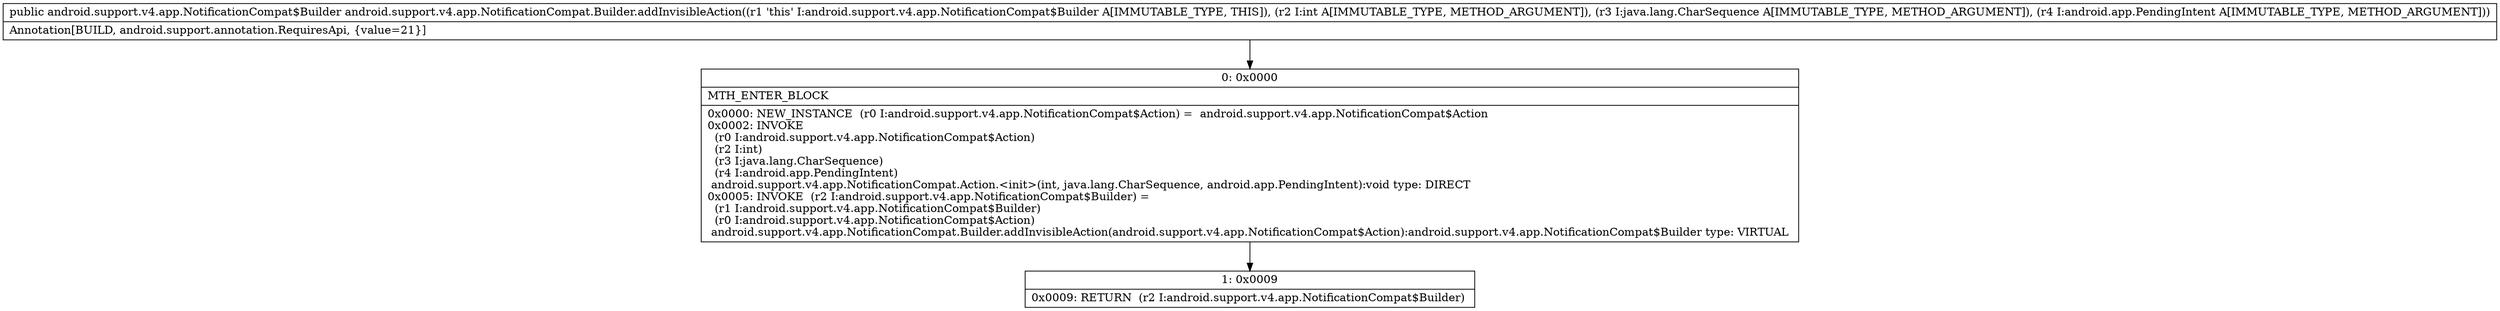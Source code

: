 digraph "CFG forandroid.support.v4.app.NotificationCompat.Builder.addInvisibleAction(ILjava\/lang\/CharSequence;Landroid\/app\/PendingIntent;)Landroid\/support\/v4\/app\/NotificationCompat$Builder;" {
Node_0 [shape=record,label="{0\:\ 0x0000|MTH_ENTER_BLOCK\l|0x0000: NEW_INSTANCE  (r0 I:android.support.v4.app.NotificationCompat$Action) =  android.support.v4.app.NotificationCompat$Action \l0x0002: INVOKE  \l  (r0 I:android.support.v4.app.NotificationCompat$Action)\l  (r2 I:int)\l  (r3 I:java.lang.CharSequence)\l  (r4 I:android.app.PendingIntent)\l android.support.v4.app.NotificationCompat.Action.\<init\>(int, java.lang.CharSequence, android.app.PendingIntent):void type: DIRECT \l0x0005: INVOKE  (r2 I:android.support.v4.app.NotificationCompat$Builder) = \l  (r1 I:android.support.v4.app.NotificationCompat$Builder)\l  (r0 I:android.support.v4.app.NotificationCompat$Action)\l android.support.v4.app.NotificationCompat.Builder.addInvisibleAction(android.support.v4.app.NotificationCompat$Action):android.support.v4.app.NotificationCompat$Builder type: VIRTUAL \l}"];
Node_1 [shape=record,label="{1\:\ 0x0009|0x0009: RETURN  (r2 I:android.support.v4.app.NotificationCompat$Builder) \l}"];
MethodNode[shape=record,label="{public android.support.v4.app.NotificationCompat$Builder android.support.v4.app.NotificationCompat.Builder.addInvisibleAction((r1 'this' I:android.support.v4.app.NotificationCompat$Builder A[IMMUTABLE_TYPE, THIS]), (r2 I:int A[IMMUTABLE_TYPE, METHOD_ARGUMENT]), (r3 I:java.lang.CharSequence A[IMMUTABLE_TYPE, METHOD_ARGUMENT]), (r4 I:android.app.PendingIntent A[IMMUTABLE_TYPE, METHOD_ARGUMENT]))  | Annotation[BUILD, android.support.annotation.RequiresApi, \{value=21\}]\l}"];
MethodNode -> Node_0;
Node_0 -> Node_1;
}

